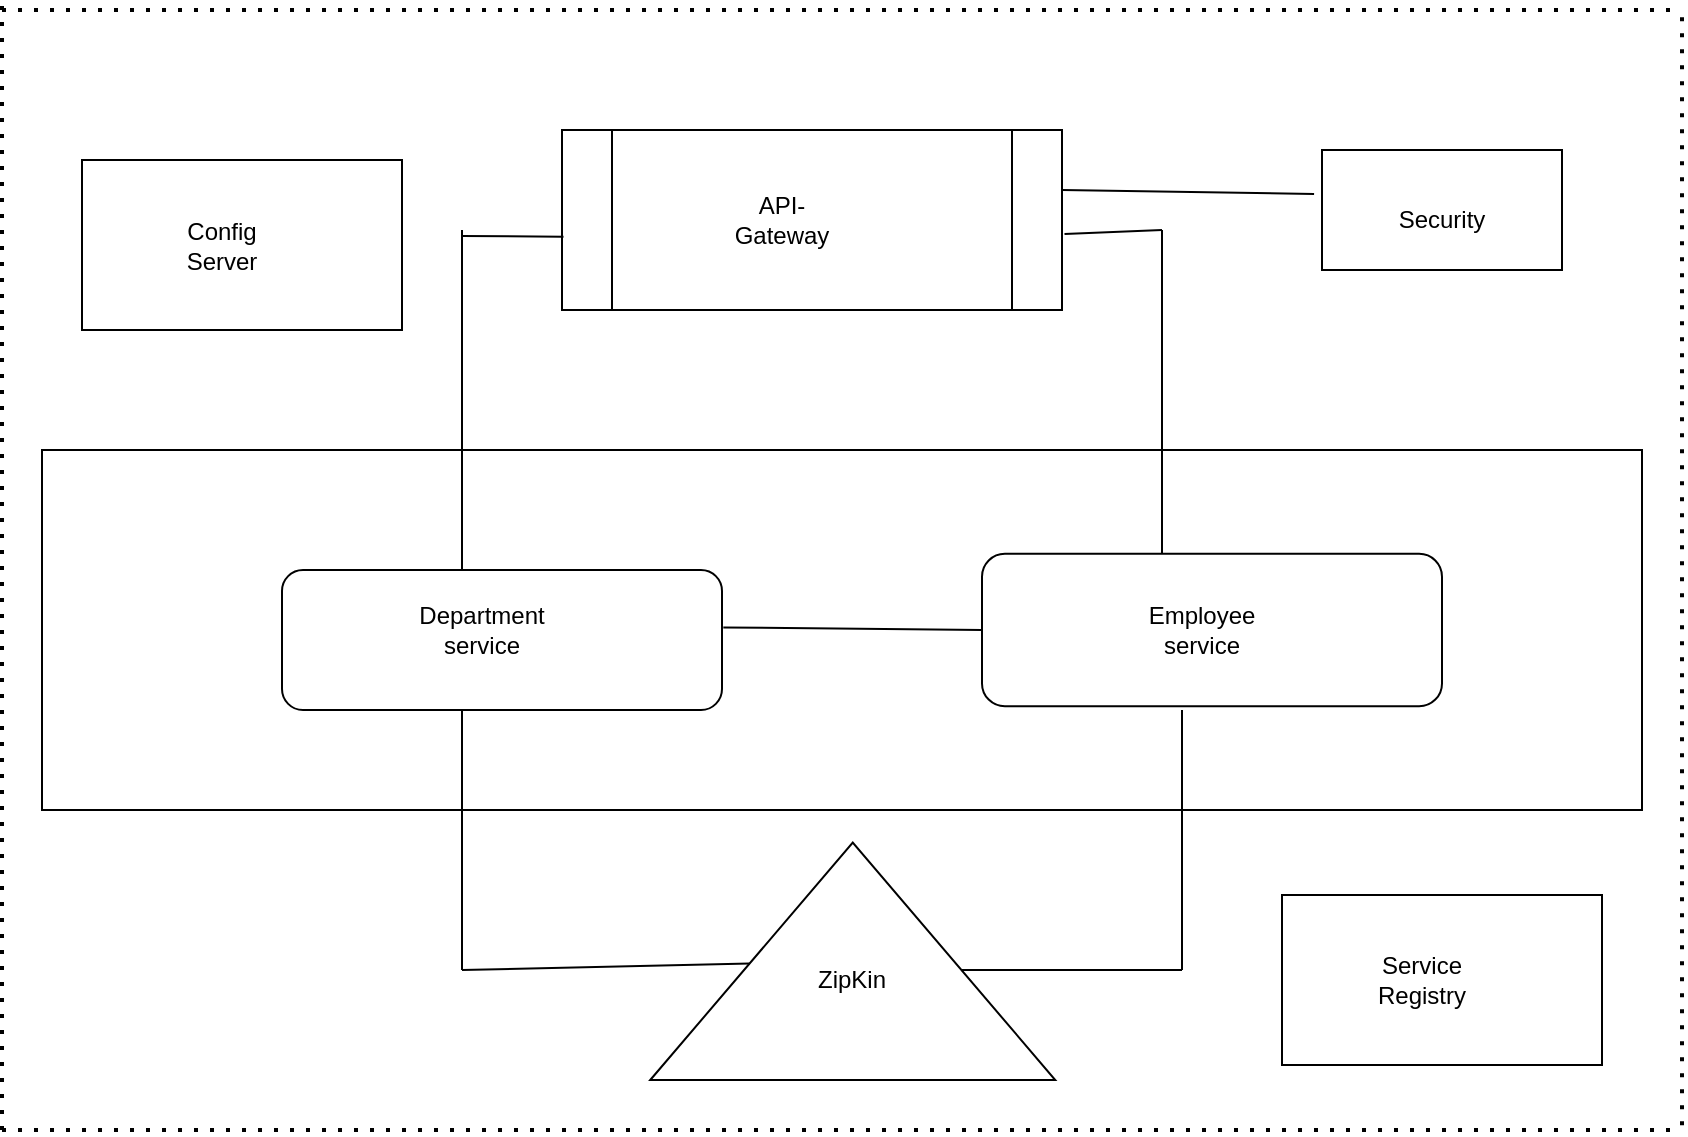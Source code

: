 <mxfile version="24.3.0" type="device">
  <diagram name="Page-1" id="9lGl8UHit6ipUW20TN7O">
    <mxGraphModel dx="2524" dy="1846" grid="1" gridSize="10" guides="1" tooltips="1" connect="1" arrows="1" fold="1" page="1" pageScale="1" pageWidth="850" pageHeight="1100" math="0" shadow="0">
      <root>
        <mxCell id="0" />
        <mxCell id="1" parent="0" />
        <mxCell id="0C0tykF7nzG6o_tQAHu7-1" value="" style="shape=process;whiteSpace=wrap;html=1;backgroundOutline=1;" parent="1" vertex="1">
          <mxGeometry x="280" y="20" width="250" height="90" as="geometry" />
        </mxCell>
        <mxCell id="0C0tykF7nzG6o_tQAHu7-2" value="" style="rounded=0;whiteSpace=wrap;html=1;" parent="1" vertex="1">
          <mxGeometry x="20" y="180" width="800" height="180" as="geometry" />
        </mxCell>
        <mxCell id="0C0tykF7nzG6o_tQAHu7-3" value="" style="rounded=1;whiteSpace=wrap;html=1;" parent="1" vertex="1">
          <mxGeometry x="140" y="240" width="220" height="70" as="geometry" />
        </mxCell>
        <mxCell id="0C0tykF7nzG6o_tQAHu7-4" value="" style="rounded=1;whiteSpace=wrap;html=1;" parent="1" vertex="1">
          <mxGeometry x="490" y="231.88" width="230" height="76.25" as="geometry" />
        </mxCell>
        <mxCell id="H_qQ221pOA9iHoSm7UkB-2" value="" style="rounded=0;whiteSpace=wrap;html=1;" parent="1" vertex="1">
          <mxGeometry x="40" y="35" width="160" height="85" as="geometry" />
        </mxCell>
        <mxCell id="H_qQ221pOA9iHoSm7UkB-3" value="" style="rounded=0;whiteSpace=wrap;html=1;" parent="1" vertex="1">
          <mxGeometry x="640" y="402.5" width="160" height="85" as="geometry" />
        </mxCell>
        <mxCell id="H_qQ221pOA9iHoSm7UkB-4" value="Department service" style="text;html=1;align=center;verticalAlign=middle;whiteSpace=wrap;rounded=0;" parent="1" vertex="1">
          <mxGeometry x="210" y="255.01" width="60" height="30" as="geometry" />
        </mxCell>
        <mxCell id="H_qQ221pOA9iHoSm7UkB-5" value="Employee service" style="text;html=1;align=center;verticalAlign=middle;whiteSpace=wrap;rounded=0;" parent="1" vertex="1">
          <mxGeometry x="570" y="255" width="60" height="30" as="geometry" />
        </mxCell>
        <mxCell id="H_qQ221pOA9iHoSm7UkB-6" value="API-Gateway" style="text;html=1;align=center;verticalAlign=middle;whiteSpace=wrap;rounded=0;" parent="1" vertex="1">
          <mxGeometry x="360" y="50" width="60" height="30" as="geometry" />
        </mxCell>
        <mxCell id="H_qQ221pOA9iHoSm7UkB-7" value="Service Registry" style="text;html=1;align=center;verticalAlign=middle;whiteSpace=wrap;rounded=0;" parent="1" vertex="1">
          <mxGeometry x="680" y="430" width="60" height="30" as="geometry" />
        </mxCell>
        <mxCell id="H_qQ221pOA9iHoSm7UkB-8" value="Config Server" style="text;html=1;align=center;verticalAlign=middle;whiteSpace=wrap;rounded=0;" parent="1" vertex="1">
          <mxGeometry x="80" y="62.5" width="60" height="30" as="geometry" />
        </mxCell>
        <mxCell id="H_qQ221pOA9iHoSm7UkB-9" value="" style="endArrow=none;html=1;rounded=0;" parent="1" edge="1">
          <mxGeometry width="50" height="50" relative="1" as="geometry">
            <mxPoint x="230" y="240" as="sourcePoint" />
            <mxPoint x="230" y="70" as="targetPoint" />
          </mxGeometry>
        </mxCell>
        <mxCell id="H_qQ221pOA9iHoSm7UkB-10" value="" style="endArrow=none;html=1;rounded=0;entryX=0.003;entryY=0.593;entryDx=0;entryDy=0;entryPerimeter=0;" parent="1" target="0C0tykF7nzG6o_tQAHu7-1" edge="1">
          <mxGeometry width="50" height="50" relative="1" as="geometry">
            <mxPoint x="230" y="73" as="sourcePoint" />
            <mxPoint x="280" y="20" as="targetPoint" />
          </mxGeometry>
        </mxCell>
        <mxCell id="H_qQ221pOA9iHoSm7UkB-11" value="" style="endArrow=none;html=1;rounded=0;" parent="1" edge="1">
          <mxGeometry width="50" height="50" relative="1" as="geometry">
            <mxPoint x="580" y="231.88" as="sourcePoint" />
            <mxPoint x="580" y="70" as="targetPoint" />
          </mxGeometry>
        </mxCell>
        <mxCell id="H_qQ221pOA9iHoSm7UkB-12" value="" style="endArrow=none;html=1;rounded=0;exitX=1.005;exitY=0.578;exitDx=0;exitDy=0;exitPerimeter=0;" parent="1" source="0C0tykF7nzG6o_tQAHu7-1" edge="1">
          <mxGeometry width="50" height="50" relative="1" as="geometry">
            <mxPoint x="530" y="120" as="sourcePoint" />
            <mxPoint x="580" y="70" as="targetPoint" />
          </mxGeometry>
        </mxCell>
        <mxCell id="H_qQ221pOA9iHoSm7UkB-13" value="" style="rounded=0;whiteSpace=wrap;html=1;" parent="1" vertex="1">
          <mxGeometry x="180" y="250" width="300" as="geometry" />
        </mxCell>
        <mxCell id="H_qQ221pOA9iHoSm7UkB-14" value="" style="endArrow=none;dashed=1;html=1;dashPattern=1 3;strokeWidth=2;rounded=0;" parent="1" edge="1">
          <mxGeometry width="50" height="50" relative="1" as="geometry">
            <mxPoint y="520" as="sourcePoint" />
            <mxPoint y="-43.333" as="targetPoint" />
          </mxGeometry>
        </mxCell>
        <mxCell id="H_qQ221pOA9iHoSm7UkB-15" value="" style="endArrow=none;dashed=1;html=1;dashPattern=1 3;strokeWidth=2;rounded=0;" parent="1" edge="1">
          <mxGeometry width="50" height="50" relative="1" as="geometry">
            <mxPoint y="520" as="sourcePoint" />
            <mxPoint x="840" y="520" as="targetPoint" />
          </mxGeometry>
        </mxCell>
        <mxCell id="H_qQ221pOA9iHoSm7UkB-16" value="" style="endArrow=none;dashed=1;html=1;dashPattern=1 3;strokeWidth=2;rounded=0;" parent="1" edge="1">
          <mxGeometry width="50" height="50" relative="1" as="geometry">
            <mxPoint x="840" y="517.67" as="sourcePoint" />
            <mxPoint x="840" y="-40" as="targetPoint" />
          </mxGeometry>
        </mxCell>
        <mxCell id="H_qQ221pOA9iHoSm7UkB-17" value="" style="endArrow=none;dashed=1;html=1;dashPattern=1 3;strokeWidth=2;rounded=0;" parent="1" edge="1">
          <mxGeometry width="50" height="50" relative="1" as="geometry">
            <mxPoint y="-40" as="sourcePoint" />
            <mxPoint x="840" y="-40" as="targetPoint" />
          </mxGeometry>
        </mxCell>
        <mxCell id="H_qQ221pOA9iHoSm7UkB-18" value="" style="endArrow=none;html=1;rounded=0;entryX=0;entryY=0.5;entryDx=0;entryDy=0;exitX=1.003;exitY=0.41;exitDx=0;exitDy=0;exitPerimeter=0;" parent="1" source="0C0tykF7nzG6o_tQAHu7-3" target="0C0tykF7nzG6o_tQAHu7-4" edge="1">
          <mxGeometry width="50" height="50" relative="1" as="geometry">
            <mxPoint x="360" y="275" as="sourcePoint" />
            <mxPoint x="410" y="225" as="targetPoint" />
          </mxGeometry>
        </mxCell>
        <mxCell id="Pyp2FbPz8UoVnV1SVNO6-1" value="" style="triangle;whiteSpace=wrap;html=1;rotation=-90;" parent="1" vertex="1">
          <mxGeometry x="366" y="334.38" width="118.75" height="202.5" as="geometry" />
        </mxCell>
        <mxCell id="Pyp2FbPz8UoVnV1SVNO6-2" value="ZipKin" style="text;html=1;align=center;verticalAlign=middle;whiteSpace=wrap;rounded=0;" parent="1" vertex="1">
          <mxGeometry x="395" y="430" width="60" height="30" as="geometry" />
        </mxCell>
        <mxCell id="Pyp2FbPz8UoVnV1SVNO6-3" value="" style="endArrow=none;html=1;rounded=0;" parent="1" edge="1">
          <mxGeometry width="50" height="50" relative="1" as="geometry">
            <mxPoint x="230" y="440" as="sourcePoint" />
            <mxPoint x="230" y="310" as="targetPoint" />
          </mxGeometry>
        </mxCell>
        <mxCell id="Pyp2FbPz8UoVnV1SVNO6-5" value="" style="endArrow=none;html=1;rounded=0;" parent="1" target="Pyp2FbPz8UoVnV1SVNO6-1" edge="1">
          <mxGeometry width="50" height="50" relative="1" as="geometry">
            <mxPoint x="230" y="440" as="sourcePoint" />
            <mxPoint x="280" y="390" as="targetPoint" />
          </mxGeometry>
        </mxCell>
        <mxCell id="Pyp2FbPz8UoVnV1SVNO6-6" value="" style="endArrow=none;html=1;rounded=0;" parent="1" edge="1">
          <mxGeometry width="50" height="50" relative="1" as="geometry">
            <mxPoint x="480" y="440" as="sourcePoint" />
            <mxPoint x="590" y="440" as="targetPoint" />
          </mxGeometry>
        </mxCell>
        <mxCell id="Pyp2FbPz8UoVnV1SVNO6-7" value="" style="endArrow=none;html=1;rounded=0;" parent="1" edge="1">
          <mxGeometry width="50" height="50" relative="1" as="geometry">
            <mxPoint x="590" y="440" as="sourcePoint" />
            <mxPoint x="590" y="310" as="targetPoint" />
          </mxGeometry>
        </mxCell>
        <mxCell id="BfeXgy9rSS4H8K__au8e-1" value="" style="rounded=0;whiteSpace=wrap;html=1;" vertex="1" parent="1">
          <mxGeometry x="660" y="30" width="120" height="60" as="geometry" />
        </mxCell>
        <mxCell id="BfeXgy9rSS4H8K__au8e-2" value="Security" style="text;html=1;align=center;verticalAlign=middle;whiteSpace=wrap;rounded=0;" vertex="1" parent="1">
          <mxGeometry x="690" y="50" width="60" height="30" as="geometry" />
        </mxCell>
        <mxCell id="BfeXgy9rSS4H8K__au8e-3" value="" style="endArrow=none;html=1;rounded=0;entryX=-0.033;entryY=0.367;entryDx=0;entryDy=0;entryPerimeter=0;" edge="1" parent="1" target="BfeXgy9rSS4H8K__au8e-1">
          <mxGeometry width="50" height="50" relative="1" as="geometry">
            <mxPoint x="530" y="50" as="sourcePoint" />
            <mxPoint x="580" as="targetPoint" />
          </mxGeometry>
        </mxCell>
      </root>
    </mxGraphModel>
  </diagram>
</mxfile>
